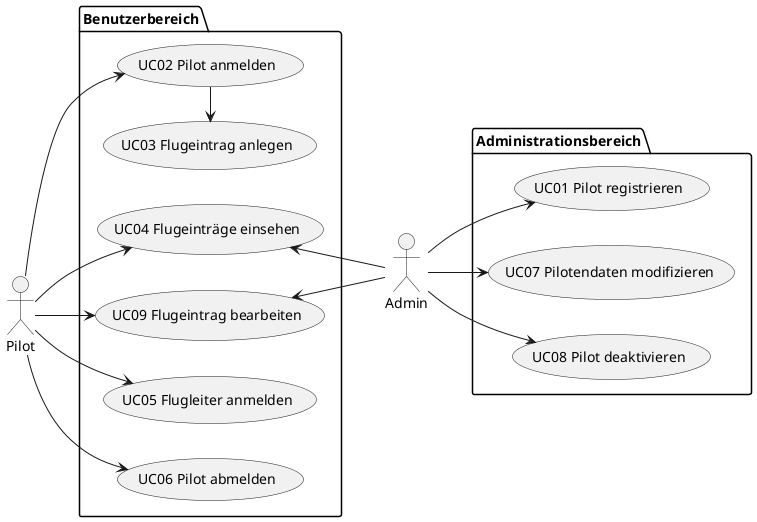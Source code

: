 
@startuml UC-model
left to right direction
"Admin" as ac01
"Pilot" as ac02
package Benutzerbereich {
    "UC02 Pilot anmelden" as (uc02) 
    "UC03 Flugeintrag anlegen" as (uc03)
    "UC04 Flugeinträge einsehen" as (uc04)
    "UC05 Flugleiter anmelden" as (uc05)
    "UC06 Pilot abmelden" as (uc06)
    "UC09 Flugeintrag bearbeiten" as (uc09)
}

package Administrationsbereich {
    "UC01 Pilot registrieren" as (uc01)
    "UC07 Pilotendaten modifizieren" as (uc07)
    "UC08 Pilot deaktivieren" as (uc08)

}
ac01 -d-> uc01
ac01 -u-> uc04
ac01 -d-> uc07
ac01 -d-> uc08
ac01 -u-> uc09
ac02 -d-> uc02
ac02 -d-> uc06
ac02 -u-> uc09
ac02 -u-> uc04
uc02 -l-> uc03
ac02 -d-> uc05
@enduml
